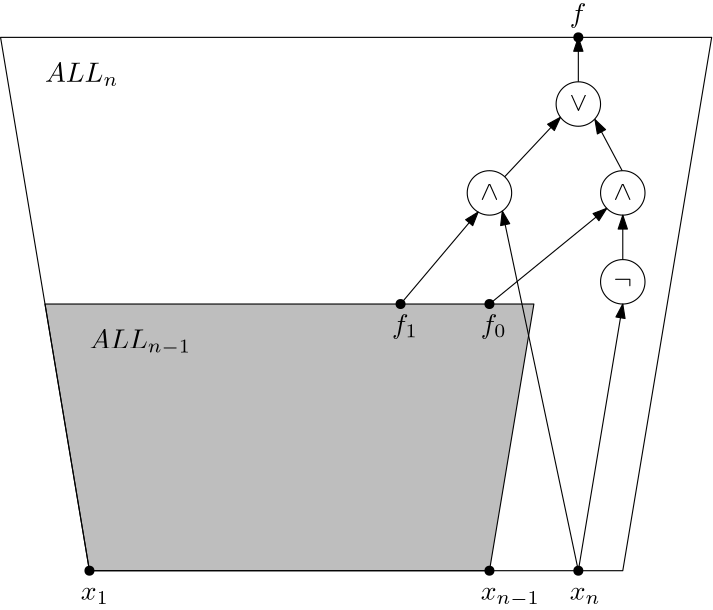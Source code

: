 <?xml version="1.0"?>
<!DOCTYPE ipe SYSTEM "ipe.dtd">
<ipe version="70107" creator="Ipe 7.1.10">
<info created="D:20190114094543" modified="D:20190114102607"/>
<ipestyle name="basic">
<symbol name="arrow/arc(spx)">
<path stroke="sym-stroke" fill="sym-stroke" pen="sym-pen">
0 0 m
-1 0.333 l
-1 -0.333 l
h
</path>
</symbol>
<symbol name="arrow/farc(spx)">
<path stroke="sym-stroke" fill="white" pen="sym-pen">
0 0 m
-1 0.333 l
-1 -0.333 l
h
</path>
</symbol>
<symbol name="arrow/ptarc(spx)">
<path stroke="sym-stroke" fill="sym-stroke" pen="sym-pen">
0 0 m
-1 0.333 l
-0.8 0 l
-1 -0.333 l
h
</path>
</symbol>
<symbol name="arrow/fptarc(spx)">
<path stroke="sym-stroke" fill="white" pen="sym-pen">
0 0 m
-1 0.333 l
-0.8 0 l
-1 -0.333 l
h
</path>
</symbol>
<symbol name="mark/circle(sx)" transformations="translations">
<path fill="sym-stroke">
0.6 0 0 0.6 0 0 e
0.4 0 0 0.4 0 0 e
</path>
</symbol>
<symbol name="mark/disk(sx)" transformations="translations">
<path fill="sym-stroke">
0.6 0 0 0.6 0 0 e
</path>
</symbol>
<symbol name="mark/fdisk(sfx)" transformations="translations">
<group>
<path fill="sym-fill">
0.5 0 0 0.5 0 0 e
</path>
<path fill="sym-stroke" fillrule="eofill">
0.6 0 0 0.6 0 0 e
0.4 0 0 0.4 0 0 e
</path>
</group>
</symbol>
<symbol name="mark/box(sx)" transformations="translations">
<path fill="sym-stroke" fillrule="eofill">
-0.6 -0.6 m
0.6 -0.6 l
0.6 0.6 l
-0.6 0.6 l
h
-0.4 -0.4 m
0.4 -0.4 l
0.4 0.4 l
-0.4 0.4 l
h
</path>
</symbol>
<symbol name="mark/square(sx)" transformations="translations">
<path fill="sym-stroke">
-0.6 -0.6 m
0.6 -0.6 l
0.6 0.6 l
-0.6 0.6 l
h
</path>
</symbol>
<symbol name="mark/fsquare(sfx)" transformations="translations">
<group>
<path fill="sym-fill">
-0.5 -0.5 m
0.5 -0.5 l
0.5 0.5 l
-0.5 0.5 l
h
</path>
<path fill="sym-stroke" fillrule="eofill">
-0.6 -0.6 m
0.6 -0.6 l
0.6 0.6 l
-0.6 0.6 l
h
-0.4 -0.4 m
0.4 -0.4 l
0.4 0.4 l
-0.4 0.4 l
h
</path>
</group>
</symbol>
<symbol name="mark/cross(sx)" transformations="translations">
<group>
<path fill="sym-stroke">
-0.43 -0.57 m
0.57 0.43 l
0.43 0.57 l
-0.57 -0.43 l
h
</path>
<path fill="sym-stroke">
-0.43 0.57 m
0.57 -0.43 l
0.43 -0.57 l
-0.57 0.43 l
h
</path>
</group>
</symbol>
<symbol name="arrow/fnormal(spx)">
<path stroke="sym-stroke" fill="white" pen="sym-pen">
0 0 m
-1 0.333 l
-1 -0.333 l
h
</path>
</symbol>
<symbol name="arrow/pointed(spx)">
<path stroke="sym-stroke" fill="sym-stroke" pen="sym-pen">
0 0 m
-1 0.333 l
-0.8 0 l
-1 -0.333 l
h
</path>
</symbol>
<symbol name="arrow/fpointed(spx)">
<path stroke="sym-stroke" fill="white" pen="sym-pen">
0 0 m
-1 0.333 l
-0.8 0 l
-1 -0.333 l
h
</path>
</symbol>
<symbol name="arrow/linear(spx)">
<path stroke="sym-stroke" pen="sym-pen">
-1 0.333 m
0 0 l
-1 -0.333 l
</path>
</symbol>
<symbol name="arrow/fdouble(spx)">
<path stroke="sym-stroke" fill="white" pen="sym-pen">
0 0 m
-1 0.333 l
-1 -0.333 l
h
-1 0 m
-2 0.333 l
-2 -0.333 l
h
</path>
</symbol>
<symbol name="arrow/double(spx)">
<path stroke="sym-stroke" fill="sym-stroke" pen="sym-pen">
0 0 m
-1 0.333 l
-1 -0.333 l
h
-1 0 m
-2 0.333 l
-2 -0.333 l
h
</path>
</symbol>
<pen name="heavier" value="0.8"/>
<pen name="fat" value="1.2"/>
<pen name="ultrafat" value="2"/>
<symbolsize name="large" value="5"/>
<symbolsize name="small" value="2"/>
<symbolsize name="tiny" value="1.1"/>
<arrowsize name="large" value="10"/>
<arrowsize name="small" value="5"/>
<arrowsize name="tiny" value="3"/>
<color name="red" value="1 0 0"/>
<color name="green" value="0 1 0"/>
<color name="blue" value="0 0 1"/>
<color name="yellow" value="1 1 0"/>
<color name="orange" value="1 0.647 0"/>
<color name="gold" value="1 0.843 0"/>
<color name="purple" value="0.627 0.125 0.941"/>
<color name="gray" value="0.745"/>
<color name="brown" value="0.647 0.165 0.165"/>
<color name="navy" value="0 0 0.502"/>
<color name="pink" value="1 0.753 0.796"/>
<color name="seagreen" value="0.18 0.545 0.341"/>
<color name="turquoise" value="0.251 0.878 0.816"/>
<color name="violet" value="0.933 0.51 0.933"/>
<color name="darkblue" value="0 0 0.545"/>
<color name="darkcyan" value="0 0.545 0.545"/>
<color name="darkgray" value="0.663"/>
<color name="darkgreen" value="0 0.392 0"/>
<color name="darkmagenta" value="0.545 0 0.545"/>
<color name="darkorange" value="1 0.549 0"/>
<color name="darkred" value="0.545 0 0"/>
<color name="lightblue" value="0.678 0.847 0.902"/>
<color name="lightcyan" value="0.878 1 1"/>
<color name="lightgray" value="0.827"/>
<color name="lightgreen" value="0.565 0.933 0.565"/>
<color name="lightyellow" value="1 1 0.878"/>
<dashstyle name="dashed" value="[4] 0"/>
<dashstyle name="dotted" value="[1 3] 0"/>
<dashstyle name="dash dotted" value="[4 2 1 2] 0"/>
<dashstyle name="dash dot dotted" value="[4 2 1 2 1 2] 0"/>
<textsize name="large" value="\large"/>
<textsize name="Large" value="\Large"/>
<textsize name="LARGE" value="\LARGE"/>
<textsize name="huge" value="\huge"/>
<textsize name="Huge" value="\Huge"/>
<textsize name="small" value="\small"/>
<textsize name="footnote" value="\footnotesize"/>
<textsize name="tiny" value="\tiny"/>
<textstyle name="center" begin="\begin{center}" end="\end{center}"/>
<textstyle name="itemize" begin="\begin{itemize}" end="\end{itemize}"/>
<textstyle name="item" begin="\begin{itemize}\item{}" end="\end{itemize}"/>
<gridsize name="4 pts" value="4"/>
<gridsize name="8 pts (~3 mm)" value="8"/>
<gridsize name="16 pts (~6 mm)" value="16"/>
<gridsize name="32 pts (~12 mm)" value="32"/>
<gridsize name="10 pts (~3.5 mm)" value="10"/>
<gridsize name="20 pts (~7 mm)" value="20"/>
<gridsize name="14 pts (~5 mm)" value="14"/>
<gridsize name="28 pts (~10 mm)" value="28"/>
<gridsize name="56 pts (~20 mm)" value="56"/>
<anglesize name="90 deg" value="90"/>
<anglesize name="60 deg" value="60"/>
<anglesize name="45 deg" value="45"/>
<anglesize name="30 deg" value="30"/>
<anglesize name="22.5 deg" value="22.5"/>
<opacity name="10%" value="0.1"/>
<opacity name="30%" value="0.3"/>
<opacity name="50%" value="0.5"/>
<opacity name="75%" value="0.75"/>
<tiling name="falling" angle="-60" step="4" width="1"/>
<tiling name="rising" angle="30" step="4" width="1"/>
</ipestyle>
<page>
<layer name="alpha"/>
<view layers="alpha" active="alpha"/>
<path layer="alpha" stroke="black" fill="gray">
208 672 m
384 672 l
368 576 l
224 576 l
h
</path>
<use name="mark/disk(sx)" pos="400 768" size="normal" stroke="black"/>
<path matrix="1 0 0 1 -32 0" stroke="black">
8 0 0 8 400 712 e
</path>
<text matrix="1 0 0 1 -18.1996 -36.2275" transformations="translations" pos="382.894 745.701" stroke="black" type="label" width="6.642" height="5.535" depth="0" valign="baseline">$\land$</text>
<path matrix="1 0 0 1 0 32" stroke="black">
8 0 0 8 400 712 e
</path>
<text matrix="1 0 0 1 13.8004 -4.22753" transformations="translations" pos="382.894 745.701" stroke="black" type="label" width="6.642" height="5.535" depth="0" valign="baseline">$\lor$</text>
<path matrix="1 0 0 1 16 0" stroke="black">
8 0 0 8 400 712 e
</path>
<text matrix="1 0 0 1 29.8004 -36.2275" transformations="translations" pos="382.894 745.701" stroke="black" type="label" width="6.642" height="5.535" depth="0" valign="baseline">$\land$</text>
<path matrix="1 0 0 1 16 -32" stroke="black">
8 0 0 8 400 712 e
</path>
<text matrix="1 0 0 1 29.8004 -68.2275" transformations="translations" pos="382.894 745.701" stroke="black" type="label" width="6.642" height="4.289" depth="0" valign="baseline">$\lnot$</text>
<path matrix="1.22268 0 0 2.30028 -92.8724 -972.971" stroke="black" arrow="normal/small">
416 736 m
408 743.994 l
</path>
<path matrix="1 0 0 1 0 -16" stroke="black" arrow="normal/small">
416 704 m
416 720 l
</path>
<use matrix="1 0 0 1 -16 -32" name="mark/disk(sx)" pos="416 608" size="normal" stroke="black"/>
<path stroke="black">
192 768 m
224 576 l
416 576 l
448 768 l
h
</path>
<use matrix="1 0 0 1 -16 0" name="mark/disk(sx)" pos="352 672" size="normal" stroke="black"/>
<use matrix="1 0 0 1 -16 0" name="mark/disk(sx)" pos="384 672" size="normal" stroke="black"/>
<path stroke="black" arrow="normal/small">
400 752 m
400 768 l
</path>
<path matrix="1 0 0 0.857143 0 82.2857" stroke="black" arrow="normal/small">
400 576 m
416 688 l
</path>
<path matrix="1.5819 0 0 0.688949 -239.448 209.026" stroke="black" arrow="normal/small">
384 672 m
410.698 722.009 l
</path>
<path matrix="2.34152 0 0 1 -488.216 0" stroke="black" arrow="normal/small">
352 672 m
363.927 705.115 l
</path>
<path stroke="black" arrow="normal/small">
373.485 717.824 m
393.57 739.24 l
</path>
<path stroke="black" arrow="normal/small">
400 576 m
372.628 705.474 l
</path>
<text matrix="1 0 0 1 -2.14805 -2.60028" transformations="translations" pos="399.035 568.126" stroke="black" type="label" width="11.117" height="4.294" depth="1.49" valign="baseline">$x_n$</text>
<text matrix="1 0 0 1 -66.148 93.3997" transformations="translations" pos="399.035 568.126" stroke="black" type="label" width="9.347" height="6.926" depth="1.93" valign="baseline">$f_1$</text>
<text matrix="1 0 0 1 -34.148 93.3997" transformations="translations" pos="399.035 568.126" stroke="black" type="label" width="9.347" height="6.926" depth="1.93" valign="baseline">$f_0$</text>
<text matrix="1 0 0 1 -2.148 205.4" transformations="translations" pos="399.035 568.126" stroke="black" type="label" width="5.95" height="6.926" depth="1.93" valign="baseline">$f$</text>
<text transformations="translations" pos="224 656" stroke="black" type="label" width="36.653" height="6.812" depth="2.32" valign="baseline">$ALL_{n-1}$</text>
<text matrix="1 0 0 1 -16 96" transformations="translations" pos="224 656" stroke="black" type="label" width="26.455" height="6.812" depth="1.49" valign="baseline">$ALL_{n}$</text>
<text matrix="1 0 0 1 -178.148 -2.60028" transformations="translations" pos="399.035 568.126" stroke="black" type="label" width="10.163" height="4.294" depth="1.49" valign="baseline">$x_1$</text>
<text matrix="1 0 0 1 -34.148 -2.60028" transformations="translations" pos="399.035 568.126" stroke="black" type="label" width="21.315" height="4.294" depth="2.32" valign="baseline">$x_{n-1}$</text>
<use name="mark/disk(sx)" pos="224 576" size="normal" stroke="black"/>
<use name="mark/disk(sx)" pos="368 576" size="normal" stroke="black"/>
</page>
</ipe>
